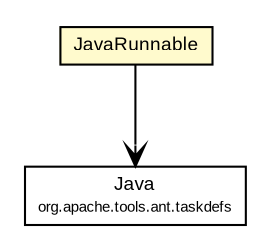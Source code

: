 #!/usr/local/bin/dot
#
# Class diagram 
# Generated by UmlGraph version 4.6 (http://www.spinellis.gr/sw/umlgraph)
#

digraph G {
	edge [fontname="arial",fontsize=10,labelfontname="arial",labelfontsize=10];
	node [fontname="arial",fontsize=10,shape=plaintext];
	// com.google.code.play.AbstractAntJavaBasedPlayMojo.JavaRunnable
	c1160 [label=<<table border="0" cellborder="1" cellspacing="0" cellpadding="2" port="p" bgcolor="lemonChiffon" href="./AbstractAntJavaBasedPlayMojo.JavaRunnable.html">
		<tr><td><table border="0" cellspacing="0" cellpadding="1">
			<tr><td> JavaRunnable </td></tr>
		</table></td></tr>
		</table>>, fontname="arial", fontcolor="black", fontsize=9.0];
	// com.google.code.play.AbstractAntJavaBasedPlayMojo.JavaRunnable NAVASSOC org.apache.tools.ant.taskdefs.Java
	c1160:p -> c1161:p [taillabel="", label="", headlabel="", fontname="arial", fontcolor="black", fontsize=10.0, color="black", arrowhead=open];
	// org.apache.tools.ant.taskdefs.Java
	c1161 [label=<<table border="0" cellborder="1" cellspacing="0" cellpadding="2" port="p">
		<tr><td><table border="0" cellspacing="0" cellpadding="1">
			<tr><td> Java </td></tr>
			<tr><td><font point-size="7.0"> org.apache.tools.ant.taskdefs </font></td></tr>
		</table></td></tr>
		</table>>, fontname="arial", fontcolor="black", fontsize=9.0];
}

